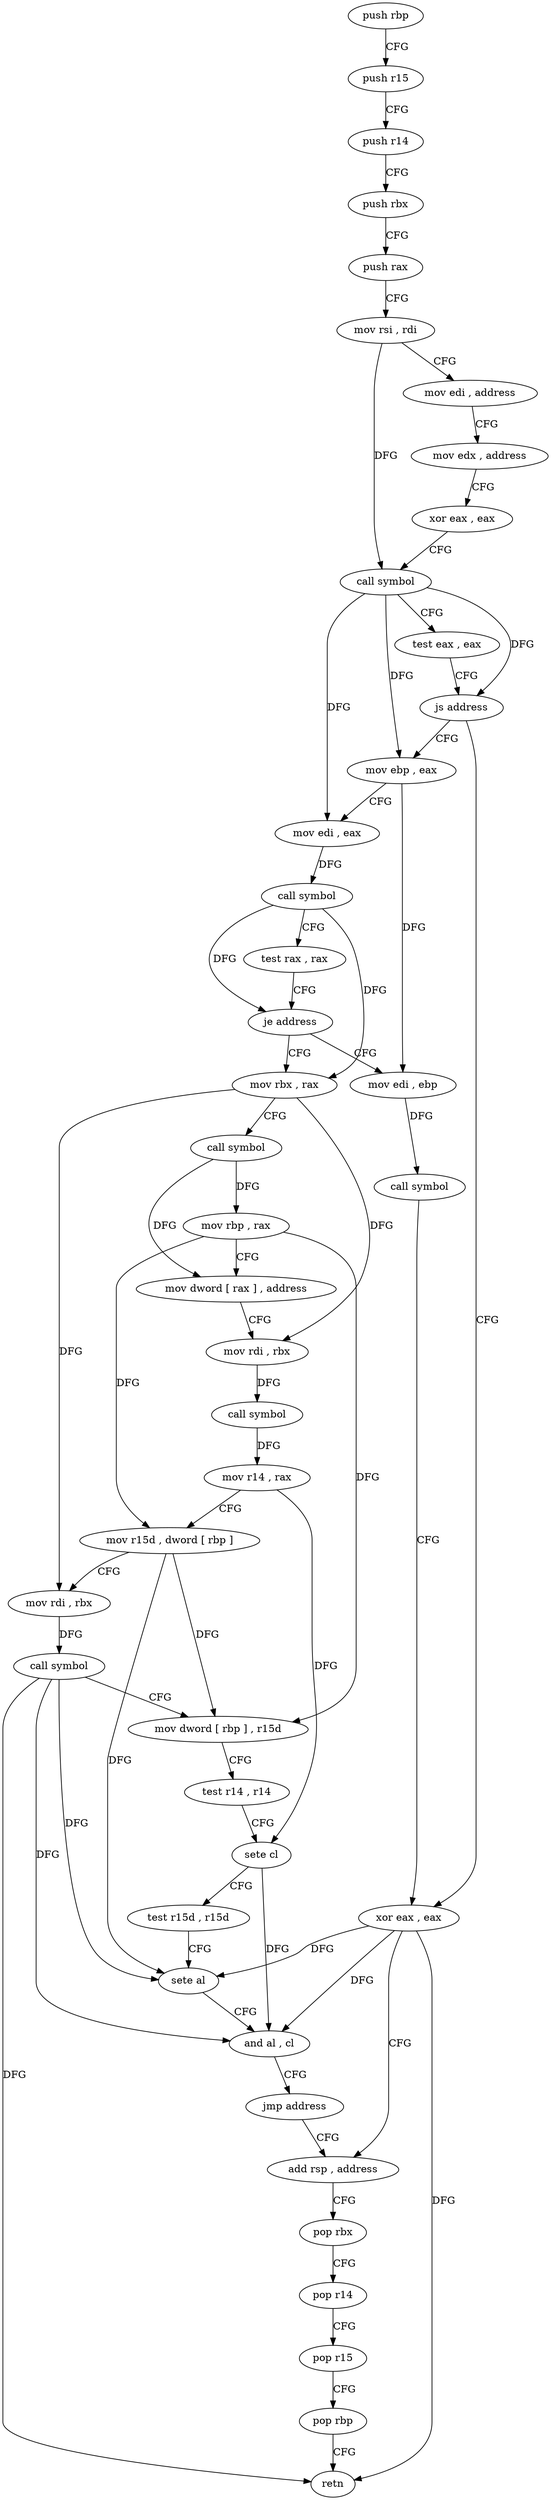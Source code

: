 digraph "func" {
"4202016" [label = "push rbp" ]
"4202017" [label = "push r15" ]
"4202019" [label = "push r14" ]
"4202021" [label = "push rbx" ]
"4202022" [label = "push rax" ]
"4202023" [label = "mov rsi , rdi" ]
"4202026" [label = "mov edi , address" ]
"4202031" [label = "mov edx , address" ]
"4202036" [label = "xor eax , eax" ]
"4202038" [label = "call symbol" ]
"4202043" [label = "test eax , eax" ]
"4202045" [label = "js address" ]
"4202128" [label = "xor eax , eax" ]
"4202047" [label = "mov ebp , eax" ]
"4202130" [label = "add rsp , address" ]
"4202049" [label = "mov edi , eax" ]
"4202051" [label = "call symbol" ]
"4202056" [label = "test rax , rax" ]
"4202059" [label = "je address" ]
"4202121" [label = "mov edi , ebp" ]
"4202061" [label = "mov rbx , rax" ]
"4202123" [label = "call symbol" ]
"4202064" [label = "call symbol" ]
"4202069" [label = "mov rbp , rax" ]
"4202072" [label = "mov dword [ rax ] , address" ]
"4202078" [label = "mov rdi , rbx" ]
"4202081" [label = "call symbol" ]
"4202086" [label = "mov r14 , rax" ]
"4202089" [label = "mov r15d , dword [ rbp ]" ]
"4202093" [label = "mov rdi , rbx" ]
"4202096" [label = "call symbol" ]
"4202101" [label = "mov dword [ rbp ] , r15d" ]
"4202105" [label = "test r14 , r14" ]
"4202108" [label = "sete cl" ]
"4202111" [label = "test r15d , r15d" ]
"4202114" [label = "sete al" ]
"4202117" [label = "and al , cl" ]
"4202119" [label = "jmp address" ]
"4202134" [label = "pop rbx" ]
"4202135" [label = "pop r14" ]
"4202137" [label = "pop r15" ]
"4202139" [label = "pop rbp" ]
"4202140" [label = "retn" ]
"4202016" -> "4202017" [ label = "CFG" ]
"4202017" -> "4202019" [ label = "CFG" ]
"4202019" -> "4202021" [ label = "CFG" ]
"4202021" -> "4202022" [ label = "CFG" ]
"4202022" -> "4202023" [ label = "CFG" ]
"4202023" -> "4202026" [ label = "CFG" ]
"4202023" -> "4202038" [ label = "DFG" ]
"4202026" -> "4202031" [ label = "CFG" ]
"4202031" -> "4202036" [ label = "CFG" ]
"4202036" -> "4202038" [ label = "CFG" ]
"4202038" -> "4202043" [ label = "CFG" ]
"4202038" -> "4202045" [ label = "DFG" ]
"4202038" -> "4202047" [ label = "DFG" ]
"4202038" -> "4202049" [ label = "DFG" ]
"4202043" -> "4202045" [ label = "CFG" ]
"4202045" -> "4202128" [ label = "CFG" ]
"4202045" -> "4202047" [ label = "CFG" ]
"4202128" -> "4202130" [ label = "CFG" ]
"4202128" -> "4202140" [ label = "DFG" ]
"4202128" -> "4202114" [ label = "DFG" ]
"4202128" -> "4202117" [ label = "DFG" ]
"4202047" -> "4202049" [ label = "CFG" ]
"4202047" -> "4202121" [ label = "DFG" ]
"4202130" -> "4202134" [ label = "CFG" ]
"4202049" -> "4202051" [ label = "DFG" ]
"4202051" -> "4202056" [ label = "CFG" ]
"4202051" -> "4202059" [ label = "DFG" ]
"4202051" -> "4202061" [ label = "DFG" ]
"4202056" -> "4202059" [ label = "CFG" ]
"4202059" -> "4202121" [ label = "CFG" ]
"4202059" -> "4202061" [ label = "CFG" ]
"4202121" -> "4202123" [ label = "DFG" ]
"4202061" -> "4202064" [ label = "CFG" ]
"4202061" -> "4202078" [ label = "DFG" ]
"4202061" -> "4202093" [ label = "DFG" ]
"4202123" -> "4202128" [ label = "CFG" ]
"4202064" -> "4202069" [ label = "DFG" ]
"4202064" -> "4202072" [ label = "DFG" ]
"4202069" -> "4202072" [ label = "CFG" ]
"4202069" -> "4202089" [ label = "DFG" ]
"4202069" -> "4202101" [ label = "DFG" ]
"4202072" -> "4202078" [ label = "CFG" ]
"4202078" -> "4202081" [ label = "DFG" ]
"4202081" -> "4202086" [ label = "DFG" ]
"4202086" -> "4202089" [ label = "CFG" ]
"4202086" -> "4202108" [ label = "DFG" ]
"4202089" -> "4202093" [ label = "CFG" ]
"4202089" -> "4202101" [ label = "DFG" ]
"4202089" -> "4202114" [ label = "DFG" ]
"4202093" -> "4202096" [ label = "DFG" ]
"4202096" -> "4202101" [ label = "CFG" ]
"4202096" -> "4202140" [ label = "DFG" ]
"4202096" -> "4202114" [ label = "DFG" ]
"4202096" -> "4202117" [ label = "DFG" ]
"4202101" -> "4202105" [ label = "CFG" ]
"4202105" -> "4202108" [ label = "CFG" ]
"4202108" -> "4202111" [ label = "CFG" ]
"4202108" -> "4202117" [ label = "DFG" ]
"4202111" -> "4202114" [ label = "CFG" ]
"4202114" -> "4202117" [ label = "CFG" ]
"4202117" -> "4202119" [ label = "CFG" ]
"4202119" -> "4202130" [ label = "CFG" ]
"4202134" -> "4202135" [ label = "CFG" ]
"4202135" -> "4202137" [ label = "CFG" ]
"4202137" -> "4202139" [ label = "CFG" ]
"4202139" -> "4202140" [ label = "CFG" ]
}
